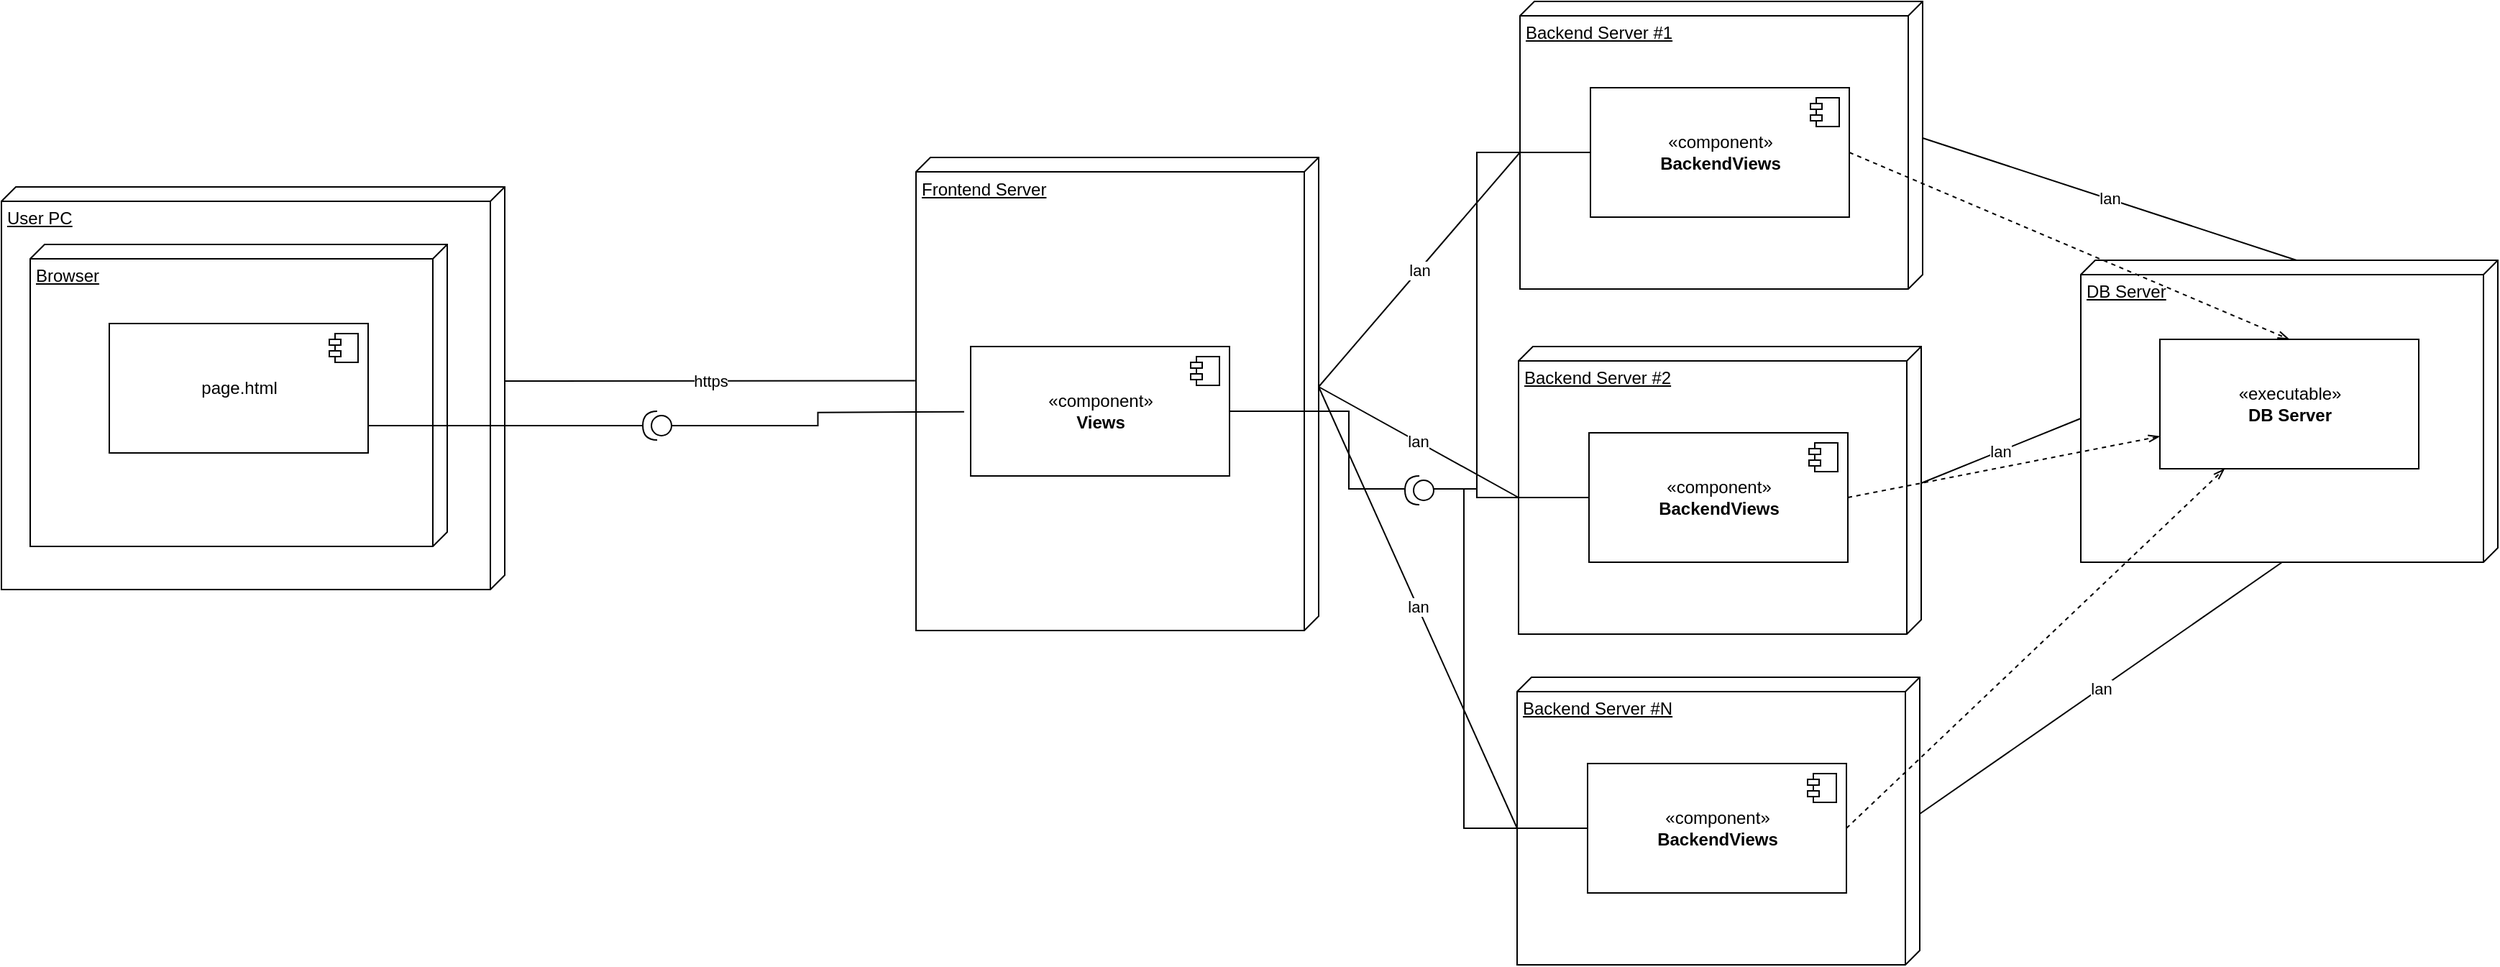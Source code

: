 <mxfile version="12.2.0" type="github" pages="1">
  <diagram name="Page-1" id="b5b7bab2-c9e2-2cf4-8b2a-24fd1a2a6d21">
    <mxGraphModel dx="2166" dy="887" grid="1" gridSize="10" guides="1" tooltips="1" connect="1" arrows="1" fold="1" page="1" pageScale="1" pageWidth="827" pageHeight="1169" background="#ffffff" math="0" shadow="0">
      <root>
        <mxCell id="0"/>
        <mxCell id="1" parent="0"/>
        <mxCell id="FcQ-0TDlwSZqqjdX01S9-16" value="Backend Server #1" style="verticalAlign=top;align=left;spacingTop=8;spacingLeft=2;spacingRight=12;shape=cube;size=10;direction=south;fontStyle=4;html=1;" parent="1" vertex="1">
          <mxGeometry x="880" y="290" width="280" height="200" as="geometry"/>
        </mxCell>
        <mxCell id="oKkt5P_t7uI-S61FeK80-1" value="User PC" style="verticalAlign=top;align=left;spacingTop=8;spacingLeft=2;spacingRight=12;shape=cube;size=10;direction=south;fontStyle=4;html=1;" parent="1" vertex="1">
          <mxGeometry x="-176" y="419" width="350" height="280" as="geometry"/>
        </mxCell>
        <mxCell id="oKkt5P_t7uI-S61FeK80-2" value="Frontend Server" style="verticalAlign=top;align=left;spacingTop=8;spacingLeft=2;spacingRight=12;shape=cube;size=10;direction=south;fontStyle=4;html=1;" parent="1" vertex="1">
          <mxGeometry x="460" y="398.5" width="280" height="329" as="geometry"/>
        </mxCell>
        <mxCell id="oKkt5P_t7uI-S61FeK80-3" value="Browser" style="verticalAlign=top;align=left;spacingTop=8;spacingLeft=2;spacingRight=12;shape=cube;size=10;direction=south;fontStyle=4;html=1;" parent="1" vertex="1">
          <mxGeometry x="-156" y="459" width="290" height="210" as="geometry"/>
        </mxCell>
        <mxCell id="oKkt5P_t7uI-S61FeK80-4" value="page.html" style="html=1;" parent="1" vertex="1">
          <mxGeometry x="-101" y="514" width="180" height="90" as="geometry"/>
        </mxCell>
        <mxCell id="oKkt5P_t7uI-S61FeK80-5" value="" style="shape=component;jettyWidth=8;jettyHeight=4;" parent="oKkt5P_t7uI-S61FeK80-4" vertex="1">
          <mxGeometry x="1" width="20" height="20" relative="1" as="geometry">
            <mxPoint x="-27" y="7" as="offset"/>
          </mxGeometry>
        </mxCell>
        <mxCell id="oKkt5P_t7uI-S61FeK80-6" value="«component»&lt;br&gt;&lt;b&gt;Views&lt;br&gt;&lt;/b&gt;" style="html=1;" parent="1" vertex="1">
          <mxGeometry x="498" y="530" width="180" height="90" as="geometry"/>
        </mxCell>
        <mxCell id="oKkt5P_t7uI-S61FeK80-7" value="" style="shape=component;jettyWidth=8;jettyHeight=4;" parent="oKkt5P_t7uI-S61FeK80-6" vertex="1">
          <mxGeometry x="1" width="20" height="20" relative="1" as="geometry">
            <mxPoint x="-27" y="7" as="offset"/>
          </mxGeometry>
        </mxCell>
        <mxCell id="oKkt5P_t7uI-S61FeK80-39" value="DB Server" style="verticalAlign=top;align=left;spacingTop=8;spacingLeft=2;spacingRight=12;shape=cube;size=10;direction=south;fontStyle=4;html=1;" parent="1" vertex="1">
          <mxGeometry x="1270" y="470" width="290" height="210" as="geometry"/>
        </mxCell>
        <mxCell id="oKkt5P_t7uI-S61FeK80-40" value="&lt;div&gt;«executable»&lt;b&gt;&lt;br&gt;&lt;/b&gt;&lt;/div&gt;&lt;div&gt;&lt;b&gt;DB Server&lt;/b&gt;&lt;br&gt;&lt;/div&gt;" style="html=1;" parent="1" vertex="1">
          <mxGeometry x="1325" y="525" width="180" height="90" as="geometry"/>
        </mxCell>
        <mxCell id="oKkt5P_t7uI-S61FeK80-41" value="" style="shape=component;jettyWidth=8;jettyHeight=4;strokeColor=none;" parent="oKkt5P_t7uI-S61FeK80-40" vertex="1">
          <mxGeometry x="1" width="20" height="20" relative="1" as="geometry">
            <mxPoint x="-27" y="7" as="offset"/>
          </mxGeometry>
        </mxCell>
        <mxCell id="LJHxr9ehEPFVrnNPjgBW-7" style="edgeStyle=none;orthogonalLoop=1;jettySize=auto;html=1;exitX=1;exitY=0.5;exitDx=0;exitDy=0;entryX=0.5;entryY=0;entryDx=0;entryDy=0;dashed=1;endArrow=openThin;endFill=0;" edge="1" parent="1" source="oKkt5P_t7uI-S61FeK80-49" target="oKkt5P_t7uI-S61FeK80-40">
          <mxGeometry relative="1" as="geometry"/>
        </mxCell>
        <mxCell id="oKkt5P_t7uI-S61FeK80-49" value="&lt;div&gt;«component»&lt;/div&gt;&lt;div&gt;&lt;b&gt;BackendViews&lt;/b&gt;&lt;br&gt;&lt;/div&gt;" style="html=1;" parent="1" vertex="1">
          <mxGeometry x="929" y="350" width="180" height="90" as="geometry"/>
        </mxCell>
        <mxCell id="oKkt5P_t7uI-S61FeK80-50" value="" style="shape=component;jettyWidth=8;jettyHeight=4;" parent="oKkt5P_t7uI-S61FeK80-49" vertex="1">
          <mxGeometry x="1" width="20" height="20" relative="1" as="geometry">
            <mxPoint x="-27" y="7" as="offset"/>
          </mxGeometry>
        </mxCell>
        <mxCell id="FcQ-0TDlwSZqqjdX01S9-1" value="https" style="endArrow=none;html=1;entryX=0;entryY=0;entryDx=135;entryDy=0;entryPerimeter=0;exitX=0.472;exitY=1.002;exitDx=0;exitDy=0;exitPerimeter=0;" parent="1" source="oKkt5P_t7uI-S61FeK80-2" target="oKkt5P_t7uI-S61FeK80-1" edge="1">
          <mxGeometry width="50" height="50" relative="1" as="geometry">
            <mxPoint x="225" y="810" as="sourcePoint"/>
            <mxPoint x="275" y="760" as="targetPoint"/>
          </mxGeometry>
        </mxCell>
        <mxCell id="FcQ-0TDlwSZqqjdX01S9-63" style="edgeStyle=orthogonalEdgeStyle;rounded=0;orthogonalLoop=1;jettySize=auto;html=1;exitX=1;exitY=0.5;exitDx=0;exitDy=0;exitPerimeter=0;endArrow=none;endFill=0;entryX=1;entryY=0.5;entryDx=0;entryDy=0;" parent="1" source="FcQ-0TDlwSZqqjdX01S9-49" target="oKkt5P_t7uI-S61FeK80-4" edge="1">
          <mxGeometry relative="1" as="geometry">
            <Array as="points">
              <mxPoint x="79" y="585"/>
            </Array>
          </mxGeometry>
        </mxCell>
        <mxCell id="FcQ-0TDlwSZqqjdX01S9-64" style="edgeStyle=orthogonalEdgeStyle;rounded=0;orthogonalLoop=1;jettySize=auto;html=1;exitX=0;exitY=0.5;exitDx=0;exitDy=0;exitPerimeter=0;entryX=0;entryY=0.5;entryDx=0;entryDy=0;endArrow=none;endFill=0;" parent="1" source="FcQ-0TDlwSZqqjdX01S9-49" edge="1">
          <mxGeometry relative="1" as="geometry">
            <mxPoint x="493.471" y="575.353" as="targetPoint"/>
          </mxGeometry>
        </mxCell>
        <mxCell id="FcQ-0TDlwSZqqjdX01S9-49" value="" style="shape=providedRequiredInterface;html=1;verticalLabelPosition=bottom;rotation=-180;" parent="1" vertex="1">
          <mxGeometry x="270" y="575" width="20" height="20" as="geometry"/>
        </mxCell>
        <mxCell id="FcQ-0TDlwSZqqjdX01S9-102" value="Backend Server #2" style="verticalAlign=top;align=left;spacingTop=8;spacingLeft=2;spacingRight=12;shape=cube;size=10;direction=south;fontStyle=4;html=1;" parent="1" vertex="1">
          <mxGeometry x="879" y="530" width="280" height="200" as="geometry"/>
        </mxCell>
        <mxCell id="FcQ-0TDlwSZqqjdX01S9-120" style="edgeStyle=orthogonalEdgeStyle;rounded=0;orthogonalLoop=1;jettySize=auto;html=1;exitX=0;exitY=0.5;exitDx=0;exitDy=0;entryX=0;entryY=0.5;entryDx=0;entryDy=0;entryPerimeter=0;endArrow=none;endFill=0;" parent="1" source="FcQ-0TDlwSZqqjdX01S9-103" target="FcQ-0TDlwSZqqjdX01S9-115" edge="1">
          <mxGeometry relative="1" as="geometry">
            <Array as="points">
              <mxPoint x="850" y="635"/>
              <mxPoint x="850" y="629"/>
            </Array>
          </mxGeometry>
        </mxCell>
        <mxCell id="LJHxr9ehEPFVrnNPjgBW-6" style="edgeStyle=none;orthogonalLoop=1;jettySize=auto;html=1;exitX=1;exitY=0.5;exitDx=0;exitDy=0;entryX=0;entryY=0.75;entryDx=0;entryDy=0;dashed=1;endArrow=openThin;endFill=0;" edge="1" parent="1" source="FcQ-0TDlwSZqqjdX01S9-103" target="oKkt5P_t7uI-S61FeK80-40">
          <mxGeometry relative="1" as="geometry"/>
        </mxCell>
        <mxCell id="FcQ-0TDlwSZqqjdX01S9-103" value="&lt;div&gt;«component»&lt;/div&gt;&lt;div&gt;&lt;b&gt;BackendViews&lt;/b&gt;&lt;br&gt;&lt;/div&gt;" style="html=1;" parent="1" vertex="1">
          <mxGeometry x="928" y="590" width="180" height="90" as="geometry"/>
        </mxCell>
        <mxCell id="FcQ-0TDlwSZqqjdX01S9-104" value="" style="shape=component;jettyWidth=8;jettyHeight=4;" parent="FcQ-0TDlwSZqqjdX01S9-103" vertex="1">
          <mxGeometry x="1" width="20" height="20" relative="1" as="geometry">
            <mxPoint x="-27" y="7" as="offset"/>
          </mxGeometry>
        </mxCell>
        <mxCell id="FcQ-0TDlwSZqqjdX01S9-105" value="Backend Server #N" style="verticalAlign=top;align=left;spacingTop=8;spacingLeft=2;spacingRight=12;shape=cube;size=10;direction=south;fontStyle=4;html=1;" parent="1" vertex="1">
          <mxGeometry x="878" y="760" width="280" height="200" as="geometry"/>
        </mxCell>
        <mxCell id="FcQ-0TDlwSZqqjdX01S9-119" style="edgeStyle=orthogonalEdgeStyle;rounded=0;orthogonalLoop=1;jettySize=auto;html=1;exitX=0;exitY=0.5;exitDx=0;exitDy=0;entryX=0;entryY=0.5;entryDx=0;entryDy=0;entryPerimeter=0;endArrow=none;endFill=0;" parent="1" source="FcQ-0TDlwSZqqjdX01S9-106" target="FcQ-0TDlwSZqqjdX01S9-115" edge="1">
          <mxGeometry relative="1" as="geometry">
            <Array as="points">
              <mxPoint x="841" y="865"/>
              <mxPoint x="841" y="629"/>
            </Array>
          </mxGeometry>
        </mxCell>
        <mxCell id="LJHxr9ehEPFVrnNPjgBW-5" style="edgeStyle=none;orthogonalLoop=1;jettySize=auto;html=1;exitX=1;exitY=0.5;exitDx=0;exitDy=0;entryX=0.25;entryY=1;entryDx=0;entryDy=0;dashed=1;endArrow=openThin;endFill=0;" edge="1" parent="1" source="FcQ-0TDlwSZqqjdX01S9-106" target="oKkt5P_t7uI-S61FeK80-40">
          <mxGeometry relative="1" as="geometry"/>
        </mxCell>
        <mxCell id="FcQ-0TDlwSZqqjdX01S9-106" value="&lt;div&gt;«component»&lt;/div&gt;&lt;div&gt;&lt;b&gt;BackendViews&lt;/b&gt;&lt;br&gt;&lt;/div&gt;" style="html=1;" parent="1" vertex="1">
          <mxGeometry x="927" y="820" width="180" height="90" as="geometry"/>
        </mxCell>
        <mxCell id="FcQ-0TDlwSZqqjdX01S9-107" value="" style="shape=component;jettyWidth=8;jettyHeight=4;" parent="FcQ-0TDlwSZqqjdX01S9-106" vertex="1">
          <mxGeometry x="1" width="20" height="20" relative="1" as="geometry">
            <mxPoint x="-27" y="7" as="offset"/>
          </mxGeometry>
        </mxCell>
        <mxCell id="FcQ-0TDlwSZqqjdX01S9-108" value="lan" style="endArrow=none;html=1;entryX=0;entryY=0;entryDx=159.5;entryDy=0;entryPerimeter=0;exitX=0;exitY=0;exitDx=105;exitDy=280;exitPerimeter=0;" parent="1" source="FcQ-0TDlwSZqqjdX01S9-16" target="oKkt5P_t7uI-S61FeK80-2" edge="1">
          <mxGeometry width="50" height="50" relative="1" as="geometry">
            <mxPoint x="615.44" y="259.788" as="sourcePoint"/>
            <mxPoint x="330" y="260" as="targetPoint"/>
          </mxGeometry>
        </mxCell>
        <mxCell id="FcQ-0TDlwSZqqjdX01S9-109" value="lan" style="endArrow=none;html=1;entryX=0;entryY=0;entryDx=159.5;entryDy=0;entryPerimeter=0;exitX=0;exitY=0;exitDx=105;exitDy=280;exitPerimeter=0;" parent="1" source="FcQ-0TDlwSZqqjdX01S9-102" target="oKkt5P_t7uI-S61FeK80-2" edge="1">
          <mxGeometry width="50" height="50" relative="1" as="geometry">
            <mxPoint x="890.0" y="405" as="sourcePoint"/>
            <mxPoint x="750.0" y="568" as="targetPoint"/>
          </mxGeometry>
        </mxCell>
        <mxCell id="FcQ-0TDlwSZqqjdX01S9-110" value="lan" style="endArrow=none;html=1;entryX=0;entryY=0;entryDx=159.5;entryDy=0;entryPerimeter=0;exitX=0;exitY=0;exitDx=105;exitDy=280;exitPerimeter=0;" parent="1" source="FcQ-0TDlwSZqqjdX01S9-105" target="oKkt5P_t7uI-S61FeK80-2" edge="1">
          <mxGeometry width="50" height="50" relative="1" as="geometry">
            <mxPoint x="889" y="645" as="sourcePoint"/>
            <mxPoint x="750.0" y="568" as="targetPoint"/>
          </mxGeometry>
        </mxCell>
        <mxCell id="FcQ-0TDlwSZqqjdX01S9-111" value="lan" style="endArrow=none;html=1;entryX=0;entryY=0;entryDx=95;entryDy=0;entryPerimeter=0;exitX=0;exitY=0;exitDx=210;exitDy=150;exitPerimeter=0;" parent="1" source="oKkt5P_t7uI-S61FeK80-39" target="FcQ-0TDlwSZqqjdX01S9-105" edge="1">
          <mxGeometry width="50" height="50" relative="1" as="geometry">
            <mxPoint x="888" y="875" as="sourcePoint"/>
            <mxPoint x="750.0" y="568" as="targetPoint"/>
          </mxGeometry>
        </mxCell>
        <mxCell id="FcQ-0TDlwSZqqjdX01S9-112" value="lan" style="endArrow=none;html=1;entryX=0;entryY=0;entryDx=95;entryDy=0;entryPerimeter=0;exitX=0;exitY=0;exitDx=110;exitDy=290;exitPerimeter=0;" parent="1" source="oKkt5P_t7uI-S61FeK80-39" target="FcQ-0TDlwSZqqjdX01S9-102" edge="1">
          <mxGeometry width="50" height="50" relative="1" as="geometry">
            <mxPoint x="1420" y="690" as="sourcePoint"/>
            <mxPoint x="1168" y="865" as="targetPoint"/>
          </mxGeometry>
        </mxCell>
        <mxCell id="FcQ-0TDlwSZqqjdX01S9-113" value="lan" style="endArrow=none;html=1;entryX=0;entryY=0;entryDx=95;entryDy=0;entryPerimeter=0;exitX=0;exitY=0;exitDx=0;exitDy=140;exitPerimeter=0;" parent="1" source="oKkt5P_t7uI-S61FeK80-39" target="FcQ-0TDlwSZqqjdX01S9-16" edge="1">
          <mxGeometry width="50" height="50" relative="1" as="geometry">
            <mxPoint x="1280" y="590" as="sourcePoint"/>
            <mxPoint x="1169" y="635" as="targetPoint"/>
          </mxGeometry>
        </mxCell>
        <mxCell id="FcQ-0TDlwSZqqjdX01S9-121" style="edgeStyle=orthogonalEdgeStyle;rounded=0;orthogonalLoop=1;jettySize=auto;html=1;exitX=0;exitY=0.5;exitDx=0;exitDy=0;exitPerimeter=0;entryX=0;entryY=0.5;entryDx=0;entryDy=0;endArrow=none;endFill=0;" parent="1" source="FcQ-0TDlwSZqqjdX01S9-115" target="oKkt5P_t7uI-S61FeK80-49" edge="1">
          <mxGeometry relative="1" as="geometry">
            <Array as="points">
              <mxPoint x="850" y="629"/>
              <mxPoint x="850" y="395"/>
            </Array>
          </mxGeometry>
        </mxCell>
        <mxCell id="FcQ-0TDlwSZqqjdX01S9-122" style="edgeStyle=orthogonalEdgeStyle;rounded=0;orthogonalLoop=1;jettySize=auto;html=1;exitX=1;exitY=0.5;exitDx=0;exitDy=0;exitPerimeter=0;entryX=1;entryY=0.5;entryDx=0;entryDy=0;endArrow=none;endFill=0;" parent="1" source="FcQ-0TDlwSZqqjdX01S9-115" target="oKkt5P_t7uI-S61FeK80-6" edge="1">
          <mxGeometry relative="1" as="geometry">
            <Array as="points">
              <mxPoint x="761" y="629"/>
              <mxPoint x="761" y="575"/>
            </Array>
          </mxGeometry>
        </mxCell>
        <mxCell id="FcQ-0TDlwSZqqjdX01S9-115" value="" style="shape=providedRequiredInterface;html=1;verticalLabelPosition=bottom;rotation=-180;" parent="1" vertex="1">
          <mxGeometry x="800" y="620" width="20" height="20" as="geometry"/>
        </mxCell>
      </root>
    </mxGraphModel>
  </diagram>
</mxfile>
